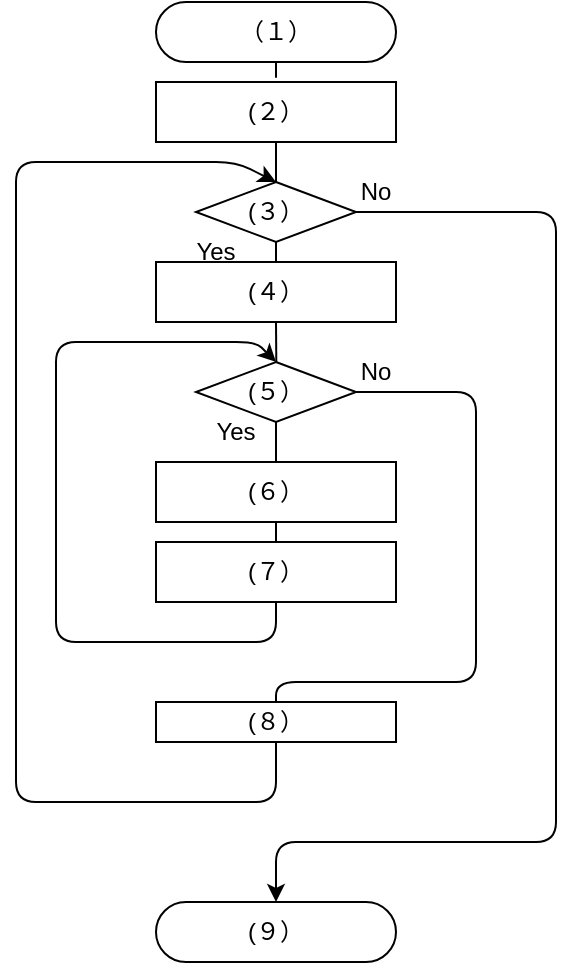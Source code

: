 <mxfile>
    <diagram id="a_8Z-GVJidWRQ3oabRr6" name="Page-1">
        <mxGraphModel dx="623" dy="480" grid="1" gridSize="10" guides="1" tooltips="1" connect="1" arrows="1" fold="1" page="1" pageScale="1" pageWidth="850" pageHeight="1100" math="0" shadow="0">
            <root>
                <mxCell id="0"/>
                <mxCell id="1" parent="0"/>
                <mxCell id="3" style="edgeStyle=none;html=1;exitX=0.5;exitY=1;exitDx=0;exitDy=0;" edge="1" parent="1" source="2">
                    <mxGeometry relative="1" as="geometry">
                        <mxPoint x="240.31" y="220.0" as="targetPoint"/>
                    </mxGeometry>
                </mxCell>
                <mxCell id="2" value="(４）" style="rounded=0;whiteSpace=wrap;html=1;" vertex="1" parent="1">
                    <mxGeometry x="180" y="150" width="120" height="30" as="geometry"/>
                </mxCell>
                <mxCell id="4" value="(５）" style="rhombus;whiteSpace=wrap;html=1;" vertex="1" parent="1">
                    <mxGeometry x="200" y="200" width="80" height="30" as="geometry"/>
                </mxCell>
                <mxCell id="5" value="(６）" style="rounded=0;whiteSpace=wrap;html=1;" vertex="1" parent="1">
                    <mxGeometry x="180" y="250" width="120" height="30" as="geometry"/>
                </mxCell>
                <mxCell id="6" value="" style="endArrow=none;html=1;entryX=0.5;entryY=1;entryDx=0;entryDy=0;exitX=0.5;exitY=0;exitDx=0;exitDy=0;" edge="1" parent="1" source="5" target="4">
                    <mxGeometry width="50" height="50" relative="1" as="geometry">
                        <mxPoint x="290" y="250" as="sourcePoint"/>
                        <mxPoint x="340" y="200" as="targetPoint"/>
                    </mxGeometry>
                </mxCell>
                <mxCell id="7" value="(７）" style="rounded=0;whiteSpace=wrap;html=1;" vertex="1" parent="1">
                    <mxGeometry x="180" y="290" width="120" height="30" as="geometry"/>
                </mxCell>
                <mxCell id="8" value="" style="endArrow=none;html=1;entryX=0.5;entryY=1;entryDx=0;entryDy=0;" edge="1" parent="1" target="5">
                    <mxGeometry width="50" height="50" relative="1" as="geometry">
                        <mxPoint x="240" y="290" as="sourcePoint"/>
                        <mxPoint x="290" y="260" as="targetPoint"/>
                    </mxGeometry>
                </mxCell>
                <mxCell id="9" value="" style="endArrow=classic;html=1;exitX=0.5;exitY=1;exitDx=0;exitDy=0;entryX=0.5;entryY=0;entryDx=0;entryDy=0;" edge="1" parent="1" source="7" target="4">
                    <mxGeometry width="50" height="50" relative="1" as="geometry">
                        <mxPoint x="240" y="310" as="sourcePoint"/>
                        <mxPoint x="290" y="260" as="targetPoint"/>
                        <Array as="points">
                            <mxPoint x="240" y="340"/>
                            <mxPoint x="130" y="340"/>
                            <mxPoint x="130" y="190"/>
                            <mxPoint x="230" y="190"/>
                        </Array>
                    </mxGeometry>
                </mxCell>
                <mxCell id="10" value="Yes" style="text;html=1;strokeColor=none;fillColor=none;align=center;verticalAlign=middle;whiteSpace=wrap;rounded=0;" vertex="1" parent="1">
                    <mxGeometry x="190" y="220" width="60" height="30" as="geometry"/>
                </mxCell>
                <mxCell id="11" value="No" style="text;html=1;strokeColor=none;fillColor=none;align=center;verticalAlign=middle;whiteSpace=wrap;rounded=0;" vertex="1" parent="1">
                    <mxGeometry x="260" y="190" width="60" height="30" as="geometry"/>
                </mxCell>
                <mxCell id="12" value="" style="endArrow=classic;html=1;exitX=1;exitY=0.5;exitDx=0;exitDy=0;" edge="1" parent="1" source="4">
                    <mxGeometry width="50" height="50" relative="1" as="geometry">
                        <mxPoint x="290" y="230" as="sourcePoint"/>
                        <mxPoint x="240" y="380" as="targetPoint"/>
                        <Array as="points">
                            <mxPoint x="340" y="215"/>
                            <mxPoint x="340" y="360"/>
                            <mxPoint x="240" y="360"/>
                        </Array>
                    </mxGeometry>
                </mxCell>
                <mxCell id="13" value="(２）" style="rounded=0;whiteSpace=wrap;html=1;" vertex="1" parent="1">
                    <mxGeometry x="180" y="60" width="120" height="30" as="geometry"/>
                </mxCell>
                <mxCell id="14" value="(３）" style="rhombus;whiteSpace=wrap;html=1;" vertex="1" parent="1">
                    <mxGeometry x="200" y="110" width="80" height="30" as="geometry"/>
                </mxCell>
                <mxCell id="15" value="" style="endArrow=none;html=1;entryX=0.5;entryY=1;entryDx=0;entryDy=0;exitX=0.5;exitY=0;exitDx=0;exitDy=0;" edge="1" parent="1" source="14" target="13">
                    <mxGeometry width="50" height="50" relative="1" as="geometry">
                        <mxPoint x="200" y="210" as="sourcePoint"/>
                        <mxPoint x="250" y="160" as="targetPoint"/>
                    </mxGeometry>
                </mxCell>
                <mxCell id="16" value="" style="endArrow=none;html=1;entryX=0.5;entryY=1;entryDx=0;entryDy=0;exitX=0.5;exitY=0;exitDx=0;exitDy=0;" edge="1" parent="1" source="2" target="14">
                    <mxGeometry width="50" height="50" relative="1" as="geometry">
                        <mxPoint x="250" y="120" as="sourcePoint"/>
                        <mxPoint x="250" y="110" as="targetPoint"/>
                    </mxGeometry>
                </mxCell>
                <mxCell id="17" value="(８）" style="rounded=0;whiteSpace=wrap;html=1;" vertex="1" parent="1">
                    <mxGeometry x="180" y="370" width="120" height="20" as="geometry"/>
                </mxCell>
                <mxCell id="18" value="" style="endArrow=classic;html=1;exitX=0.5;exitY=1;exitDx=0;exitDy=0;entryX=0.5;entryY=0;entryDx=0;entryDy=0;" edge="1" parent="1" source="17" target="14">
                    <mxGeometry width="50" height="50" relative="1" as="geometry">
                        <mxPoint x="120" y="240" as="sourcePoint"/>
                        <mxPoint x="170" y="190" as="targetPoint"/>
                        <Array as="points">
                            <mxPoint x="240" y="420"/>
                            <mxPoint x="180" y="420"/>
                            <mxPoint x="110" y="420"/>
                            <mxPoint x="110" y="100"/>
                            <mxPoint x="220" y="100"/>
                        </Array>
                    </mxGeometry>
                </mxCell>
                <mxCell id="19" value="" style="endArrow=classic;html=1;exitX=1;exitY=0.5;exitDx=0;exitDy=0;" edge="1" parent="1" source="14">
                    <mxGeometry width="50" height="50" relative="1" as="geometry">
                        <mxPoint x="120" y="240" as="sourcePoint"/>
                        <mxPoint x="240" y="470" as="targetPoint"/>
                        <Array as="points">
                            <mxPoint x="380" y="125"/>
                            <mxPoint x="380" y="440"/>
                            <mxPoint x="240" y="440"/>
                        </Array>
                    </mxGeometry>
                </mxCell>
                <mxCell id="20" value="Yes" style="text;html=1;strokeColor=none;fillColor=none;align=center;verticalAlign=middle;whiteSpace=wrap;rounded=0;" vertex="1" parent="1">
                    <mxGeometry x="180" y="130" width="60" height="30" as="geometry"/>
                </mxCell>
                <mxCell id="21" value="No" style="text;html=1;strokeColor=none;fillColor=none;align=center;verticalAlign=middle;whiteSpace=wrap;rounded=0;" vertex="1" parent="1">
                    <mxGeometry x="260" y="100" width="60" height="30" as="geometry"/>
                </mxCell>
                <mxCell id="22" value="(９）" style="rounded=1;whiteSpace=wrap;html=1;arcSize=50;" vertex="1" parent="1">
                    <mxGeometry x="180" y="470" width="120" height="30" as="geometry"/>
                </mxCell>
                <mxCell id="23" value="（１）" style="rounded=1;whiteSpace=wrap;html=1;arcSize=50;" vertex="1" parent="1">
                    <mxGeometry x="180" y="20" width="120" height="30" as="geometry"/>
                </mxCell>
                <mxCell id="24" value="" style="endArrow=none;html=1;entryX=0.5;entryY=1;entryDx=0;entryDy=0;" edge="1" parent="1" target="23">
                    <mxGeometry width="50" height="50" relative="1" as="geometry">
                        <mxPoint x="240" y="50" as="sourcePoint"/>
                        <mxPoint x="240" y="220" as="targetPoint"/>
                        <Array as="points">
                            <mxPoint x="240" y="60"/>
                        </Array>
                    </mxGeometry>
                </mxCell>
            </root>
        </mxGraphModel>
    </diagram>
</mxfile>
